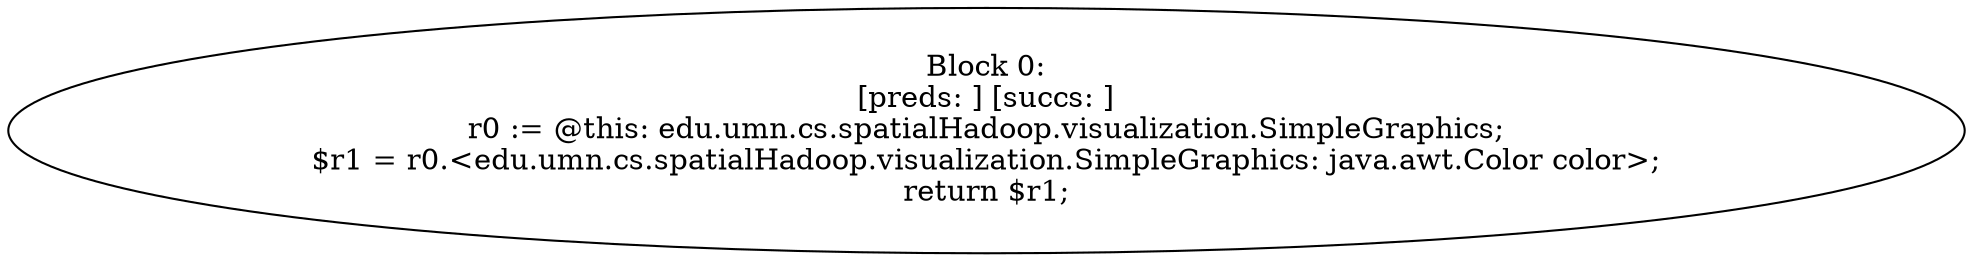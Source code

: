 digraph "unitGraph" {
    "Block 0:
[preds: ] [succs: ]
r0 := @this: edu.umn.cs.spatialHadoop.visualization.SimpleGraphics;
$r1 = r0.<edu.umn.cs.spatialHadoop.visualization.SimpleGraphics: java.awt.Color color>;
return $r1;
"
}
